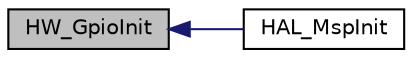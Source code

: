 digraph "HW_GpioInit"
{
  edge [fontname="Helvetica",fontsize="10",labelfontname="Helvetica",labelfontsize="10"];
  node [fontname="Helvetica",fontsize="10",shape=record];
  rankdir="LR";
  Node8 [label="HW_GpioInit",height=0.2,width=0.4,color="black", fillcolor="grey75", style="filled", fontcolor="black"];
  Node8 -> Node9 [dir="back",color="midnightblue",fontsize="10",style="solid",fontname="Helvetica"];
  Node9 [label="HAL_MspInit",height=0.2,width=0.4,color="black", fillcolor="white", style="filled",URL="$stm32l1xx__hal__msp_8c.html#ae4fb8e66865c87d0ebab74a726a6891f",tooltip="Initializes the MSP. "];
}
